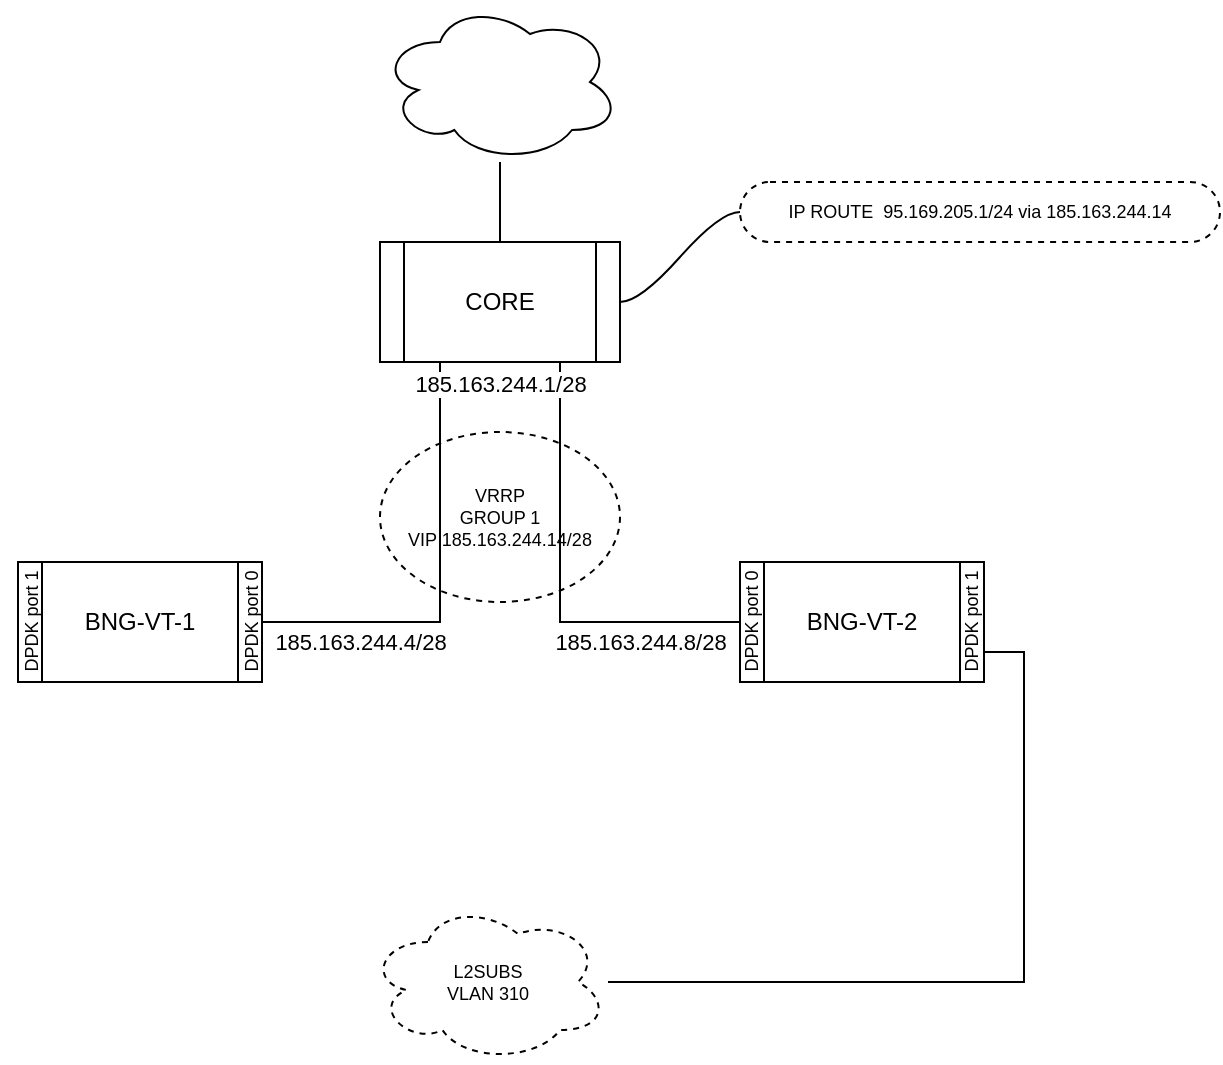 <mxfile version="20.2.3" type="github">
  <diagram id="lz73NLW8AhsDK_igFE9y" name="Page-1">
    <mxGraphModel dx="981" dy="520" grid="1" gridSize="10" guides="1" tooltips="1" connect="1" arrows="1" fold="1" page="1" pageScale="1" pageWidth="827" pageHeight="1169" math="0" shadow="0">
      <root>
        <mxCell id="0" />
        <mxCell id="1" parent="0" />
        <mxCell id="Euw4dMIdzzAuD8WyLnfl-28" value="" style="group" vertex="1" connectable="0" parent="1">
          <mxGeometry x="170" y="275" width="140" height="70" as="geometry" />
        </mxCell>
        <mxCell id="Euw4dMIdzzAuD8WyLnfl-10" value="&lt;font style=&quot;font-size: 9px;&quot;&gt;DPDK port 0&lt;/font&gt;" style="text;html=1;align=center;verticalAlign=middle;resizable=0;points=[];autosize=1;strokeColor=none;fillColor=none;rotation=-90;" vertex="1" parent="Euw4dMIdzzAuD8WyLnfl-28">
          <mxGeometry x="90" y="20" width="70" height="30" as="geometry" />
        </mxCell>
        <mxCell id="Euw4dMIdzzAuD8WyLnfl-12" value="&lt;font style=&quot;font-size: 9px;&quot;&gt;DPDK port 1&lt;/font&gt;" style="text;html=1;align=center;verticalAlign=middle;resizable=0;points=[];autosize=1;strokeColor=none;fillColor=none;rotation=-90;" vertex="1" parent="Euw4dMIdzzAuD8WyLnfl-28">
          <mxGeometry x="-20" y="20" width="70" height="30" as="geometry" />
        </mxCell>
        <mxCell id="Euw4dMIdzzAuD8WyLnfl-2" value="BNG-VT-1" style="shape=process;whiteSpace=wrap;html=1;backgroundOutline=1;fillColor=none;container=0;" vertex="1" parent="Euw4dMIdzzAuD8WyLnfl-28">
          <mxGeometry x="9" y="5" width="122" height="60" as="geometry" />
        </mxCell>
        <mxCell id="Euw4dMIdzzAuD8WyLnfl-5" style="edgeStyle=orthogonalEdgeStyle;rounded=0;orthogonalLoop=1;jettySize=auto;html=1;entryX=0.25;entryY=1;entryDx=0;entryDy=0;endArrow=none;endFill=0;" edge="1" parent="1" source="Euw4dMIdzzAuD8WyLnfl-2" target="Euw4dMIdzzAuD8WyLnfl-4">
          <mxGeometry relative="1" as="geometry" />
        </mxCell>
        <mxCell id="Euw4dMIdzzAuD8WyLnfl-7" value="185.163.244.4/28" style="edgeLabel;html=1;align=center;verticalAlign=middle;resizable=0;points=[];" vertex="1" connectable="0" parent="Euw4dMIdzzAuD8WyLnfl-5">
          <mxGeometry x="-0.722" y="2" relative="1" as="geometry">
            <mxPoint x="18" y="12" as="offset" />
          </mxGeometry>
        </mxCell>
        <mxCell id="Euw4dMIdzzAuD8WyLnfl-6" style="edgeStyle=orthogonalEdgeStyle;rounded=0;orthogonalLoop=1;jettySize=auto;html=1;exitX=0;exitY=0.5;exitDx=0;exitDy=0;entryX=0.75;entryY=1;entryDx=0;entryDy=0;endArrow=none;endFill=0;" edge="1" parent="1" source="Euw4dMIdzzAuD8WyLnfl-3" target="Euw4dMIdzzAuD8WyLnfl-4">
          <mxGeometry relative="1" as="geometry" />
        </mxCell>
        <mxCell id="Euw4dMIdzzAuD8WyLnfl-8" value="185.163.244.8/28" style="edgeLabel;html=1;align=center;verticalAlign=middle;resizable=0;points=[];" vertex="1" connectable="0" parent="Euw4dMIdzzAuD8WyLnfl-6">
          <mxGeometry x="-0.728" y="-1" relative="1" as="geometry">
            <mxPoint x="-20" y="11" as="offset" />
          </mxGeometry>
        </mxCell>
        <mxCell id="Euw4dMIdzzAuD8WyLnfl-9" value="185.163.244.1/28" style="edgeLabel;html=1;align=center;verticalAlign=middle;resizable=0;points=[];" vertex="1" connectable="0" parent="Euw4dMIdzzAuD8WyLnfl-6">
          <mxGeometry x="0.648" y="1" relative="1" as="geometry">
            <mxPoint x="-29" y="-28" as="offset" />
          </mxGeometry>
        </mxCell>
        <mxCell id="Euw4dMIdzzAuD8WyLnfl-4" value="CORE" style="shape=process;whiteSpace=wrap;html=1;backgroundOutline=1;fillColor=none;" vertex="1" parent="1">
          <mxGeometry x="360" y="120" width="120" height="60" as="geometry" />
        </mxCell>
        <mxCell id="Euw4dMIdzzAuD8WyLnfl-17" style="edgeStyle=orthogonalEdgeStyle;rounded=0;orthogonalLoop=1;jettySize=auto;html=1;fontSize=9;endArrow=none;endFill=0;" edge="1" parent="1" source="Euw4dMIdzzAuD8WyLnfl-16" target="Euw4dMIdzzAuD8WyLnfl-4">
          <mxGeometry relative="1" as="geometry" />
        </mxCell>
        <mxCell id="Euw4dMIdzzAuD8WyLnfl-16" value="" style="ellipse;shape=cloud;whiteSpace=wrap;html=1;fontSize=9;" vertex="1" parent="1">
          <mxGeometry x="360" width="120" height="80" as="geometry" />
        </mxCell>
        <mxCell id="Euw4dMIdzzAuD8WyLnfl-22" value="VRRP&lt;br&gt;GROUP 1&lt;br&gt;VIP 185.163.244.14/28" style="ellipse;whiteSpace=wrap;html=1;dashed=1;fontSize=9;fillColor=none;" vertex="1" parent="1">
          <mxGeometry x="360" y="215" width="120" height="85" as="geometry" />
        </mxCell>
        <mxCell id="Euw4dMIdzzAuD8WyLnfl-23" value="IP ROUTE&amp;nbsp;&amp;nbsp;95.169.205.1/24 via 185.163.244.14" style="whiteSpace=wrap;html=1;rounded=1;arcSize=50;align=center;verticalAlign=middle;strokeWidth=1;autosize=1;spacing=4;treeFolding=1;treeMoving=1;newEdgeStyle={&quot;edgeStyle&quot;:&quot;entityRelationEdgeStyle&quot;,&quot;startArrow&quot;:&quot;none&quot;,&quot;endArrow&quot;:&quot;none&quot;,&quot;segment&quot;:10,&quot;curved&quot;:1};dashed=1;fontSize=9;fillColor=none;" vertex="1" parent="1">
          <mxGeometry x="540" y="90" width="240" height="30" as="geometry" />
        </mxCell>
        <mxCell id="Euw4dMIdzzAuD8WyLnfl-24" value="" style="edgeStyle=entityRelationEdgeStyle;startArrow=none;endArrow=none;segment=10;curved=1;rounded=0;fontSize=9;" edge="1" target="Euw4dMIdzzAuD8WyLnfl-23" parent="1">
          <mxGeometry relative="1" as="geometry">
            <mxPoint x="480" y="150" as="sourcePoint" />
          </mxGeometry>
        </mxCell>
        <mxCell id="Euw4dMIdzzAuD8WyLnfl-27" style="edgeStyle=orthogonalEdgeStyle;rounded=0;orthogonalLoop=1;jettySize=auto;html=1;entryX=1;entryY=0.75;entryDx=0;entryDy=0;fontSize=9;endArrow=none;endFill=0;" edge="1" parent="1" source="Euw4dMIdzzAuD8WyLnfl-25" target="Euw4dMIdzzAuD8WyLnfl-3">
          <mxGeometry relative="1" as="geometry" />
        </mxCell>
        <mxCell id="Euw4dMIdzzAuD8WyLnfl-25" value="L2SUBS&lt;br&gt;VLAN 310" style="ellipse;shape=cloud;whiteSpace=wrap;html=1;dashed=1;fontSize=9;fillColor=none;" vertex="1" parent="1">
          <mxGeometry x="354" y="450" width="120" height="80" as="geometry" />
        </mxCell>
        <mxCell id="Euw4dMIdzzAuD8WyLnfl-11" value="&lt;font style=&quot;font-size: 9px;&quot;&gt;DPDK port 0&lt;/font&gt;" style="text;html=1;align=center;verticalAlign=middle;resizable=0;points=[];autosize=1;strokeColor=none;fillColor=none;rotation=-90;" vertex="1" parent="1">
          <mxGeometry x="510" y="295" width="70" height="30" as="geometry" />
        </mxCell>
        <mxCell id="Euw4dMIdzzAuD8WyLnfl-13" value="&lt;font style=&quot;font-size: 9px;&quot;&gt;DPDK port 1&lt;/font&gt;" style="text;html=1;align=center;verticalAlign=middle;resizable=0;points=[];autosize=1;strokeColor=none;fillColor=none;rotation=-90;" vertex="1" parent="1">
          <mxGeometry x="620" y="295" width="70" height="30" as="geometry" />
        </mxCell>
        <mxCell id="Euw4dMIdzzAuD8WyLnfl-3" value="BNG-VT-2" style="shape=process;whiteSpace=wrap;html=1;backgroundOutline=1;fillColor=none;" vertex="1" parent="1">
          <mxGeometry x="540" y="280" width="122" height="60" as="geometry" />
        </mxCell>
      </root>
    </mxGraphModel>
  </diagram>
</mxfile>
